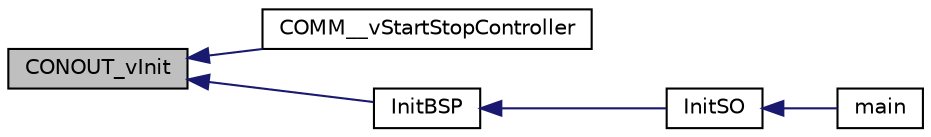 digraph "CONOUT_vInit"
{
  edge [fontname="Helvetica",fontsize="10",labelfontname="Helvetica",labelfontsize="10"];
  node [fontname="Helvetica",fontsize="10",shape=record];
  rankdir="LR";
  Node1 [label="CONOUT_vInit",height=0.2,width=0.4,color="black", fillcolor="grey75", style="filled", fontcolor="black"];
  Node1 -> Node2 [dir="back",color="midnightblue",fontsize="10",style="solid"];
  Node2 [label="COMM__vStartStopController",height=0.2,width=0.4,color="black", fillcolor="white", style="filled",URL="$comm_8c.html#a0dc700472138623b6803a4a20f006a73"];
  Node1 -> Node3 [dir="back",color="midnightblue",fontsize="10",style="solid"];
  Node3 [label="InitBSP",height=0.2,width=0.4,color="black", fillcolor="white", style="filled",URL="$_o_s_config_8h.html#a360b716d6d8a1275013f7af14dfe2001"];
  Node3 -> Node4 [dir="back",color="midnightblue",fontsize="10",style="solid"];
  Node4 [label="InitSO",height=0.2,width=0.4,color="black", fillcolor="white", style="filled",URL="$main___s_o_8c.html#ae9cfb073532ce9962371c5296c4c3421",tooltip="Preemptive OS Kernel. "];
  Node4 -> Node5 [dir="back",color="midnightblue",fontsize="10",style="solid"];
  Node5 [label="main",height=0.2,width=0.4,color="black", fillcolor="white", style="filled",URL="$main___s_o_8c.html#a6288eba0f8e8ad3ab1544ad731eb7667"];
}
